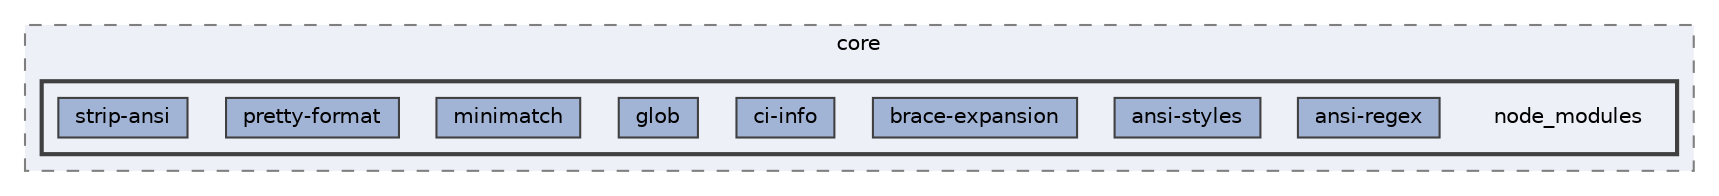digraph "C:/Users/arisc/OneDrive/Documents/GitHub/FINAL/EcoEats-Project/node_modules/@jest/core/node_modules"
{
 // LATEX_PDF_SIZE
  bgcolor="transparent";
  edge [fontname=Helvetica,fontsize=10,labelfontname=Helvetica,labelfontsize=10];
  node [fontname=Helvetica,fontsize=10,shape=box,height=0.2,width=0.4];
  compound=true
  subgraph clusterdir_d3c1b58119b17bd862d4a109e8b88948 {
    graph [ bgcolor="#edf0f7", pencolor="grey50", label="core", fontname=Helvetica,fontsize=10 style="filled,dashed", URL="dir_d3c1b58119b17bd862d4a109e8b88948.html",tooltip=""]
  subgraph clusterdir_995aa7629cb8836af95a917f7621ae41 {
    graph [ bgcolor="#edf0f7", pencolor="grey25", label="", fontname=Helvetica,fontsize=10 style="filled,bold", URL="dir_995aa7629cb8836af95a917f7621ae41.html",tooltip=""]
    dir_995aa7629cb8836af95a917f7621ae41 [shape=plaintext, label="node_modules"];
  dir_f783a46b421cd8bc83188033058b2966 [label="ansi-regex", fillcolor="#a2b4d6", color="grey25", style="filled", URL="dir_f783a46b421cd8bc83188033058b2966.html",tooltip=""];
  dir_a6309267c1f03b68e547d7eb2379ea15 [label="ansi-styles", fillcolor="#a2b4d6", color="grey25", style="filled", URL="dir_a6309267c1f03b68e547d7eb2379ea15.html",tooltip=""];
  dir_54c62d56091fc1a033c608c5d76d6f70 [label="brace-expansion", fillcolor="#a2b4d6", color="grey25", style="filled", URL="dir_54c62d56091fc1a033c608c5d76d6f70.html",tooltip=""];
  dir_f6e78c8e840af89f3a6b019bc67e92f9 [label="ci-info", fillcolor="#a2b4d6", color="grey25", style="filled", URL="dir_f6e78c8e840af89f3a6b019bc67e92f9.html",tooltip=""];
  dir_da8fa93fc0ce52bb1aad763b6c979a5d [label="glob", fillcolor="#a2b4d6", color="grey25", style="filled", URL="dir_da8fa93fc0ce52bb1aad763b6c979a5d.html",tooltip=""];
  dir_3617f581882b23125c788ceb7f39a858 [label="minimatch", fillcolor="#a2b4d6", color="grey25", style="filled", URL="dir_3617f581882b23125c788ceb7f39a858.html",tooltip=""];
  dir_8026948f4b71f9e9eed756fd82c2bf0a [label="pretty-format", fillcolor="#a2b4d6", color="grey25", style="filled", URL="dir_8026948f4b71f9e9eed756fd82c2bf0a.html",tooltip=""];
  dir_d2b254b22347870008de4832e1fe4036 [label="strip-ansi", fillcolor="#a2b4d6", color="grey25", style="filled", URL="dir_d2b254b22347870008de4832e1fe4036.html",tooltip=""];
  }
  }
}
